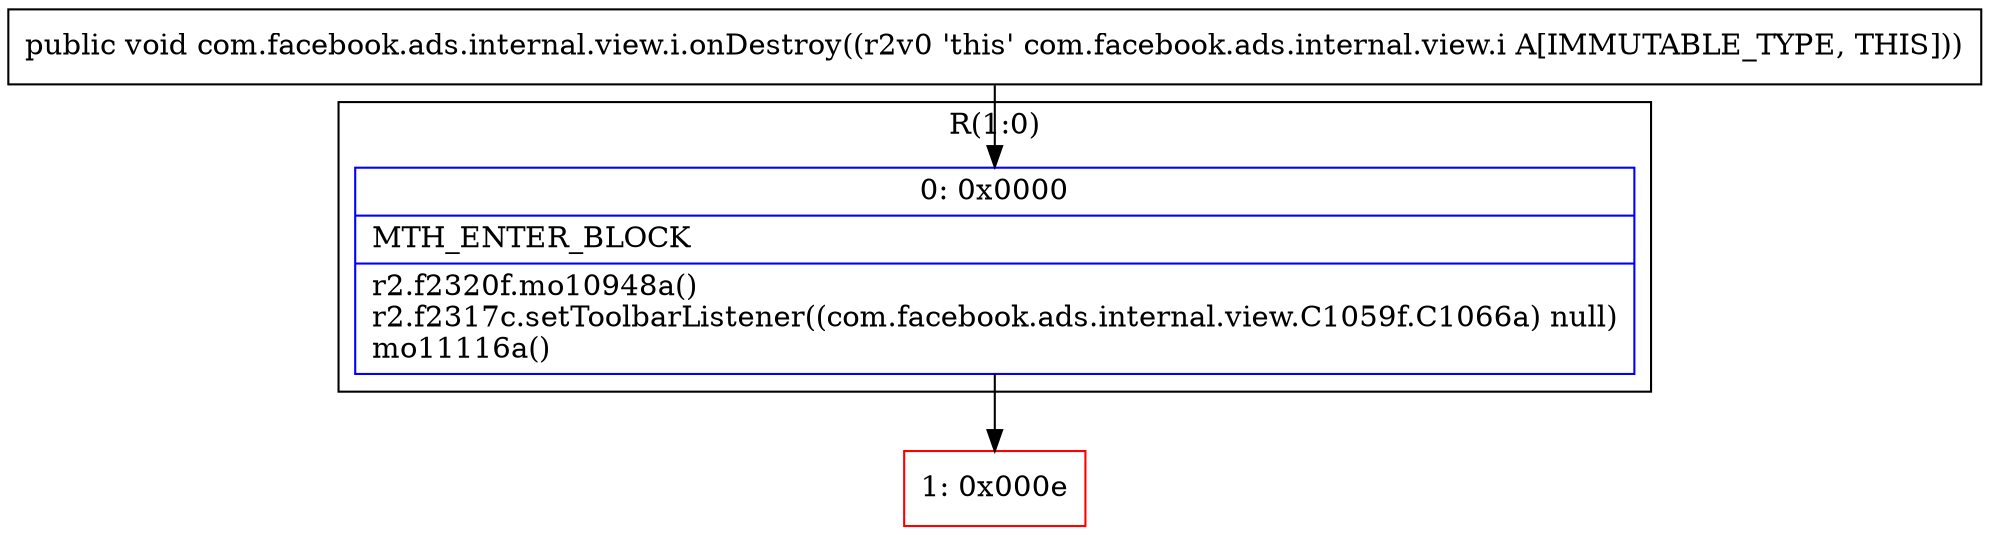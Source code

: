 digraph "CFG forcom.facebook.ads.internal.view.i.onDestroy()V" {
subgraph cluster_Region_1647527147 {
label = "R(1:0)";
node [shape=record,color=blue];
Node_0 [shape=record,label="{0\:\ 0x0000|MTH_ENTER_BLOCK\l|r2.f2320f.mo10948a()\lr2.f2317c.setToolbarListener((com.facebook.ads.internal.view.C1059f.C1066a) null)\lmo11116a()\l}"];
}
Node_1 [shape=record,color=red,label="{1\:\ 0x000e}"];
MethodNode[shape=record,label="{public void com.facebook.ads.internal.view.i.onDestroy((r2v0 'this' com.facebook.ads.internal.view.i A[IMMUTABLE_TYPE, THIS])) }"];
MethodNode -> Node_0;
Node_0 -> Node_1;
}

